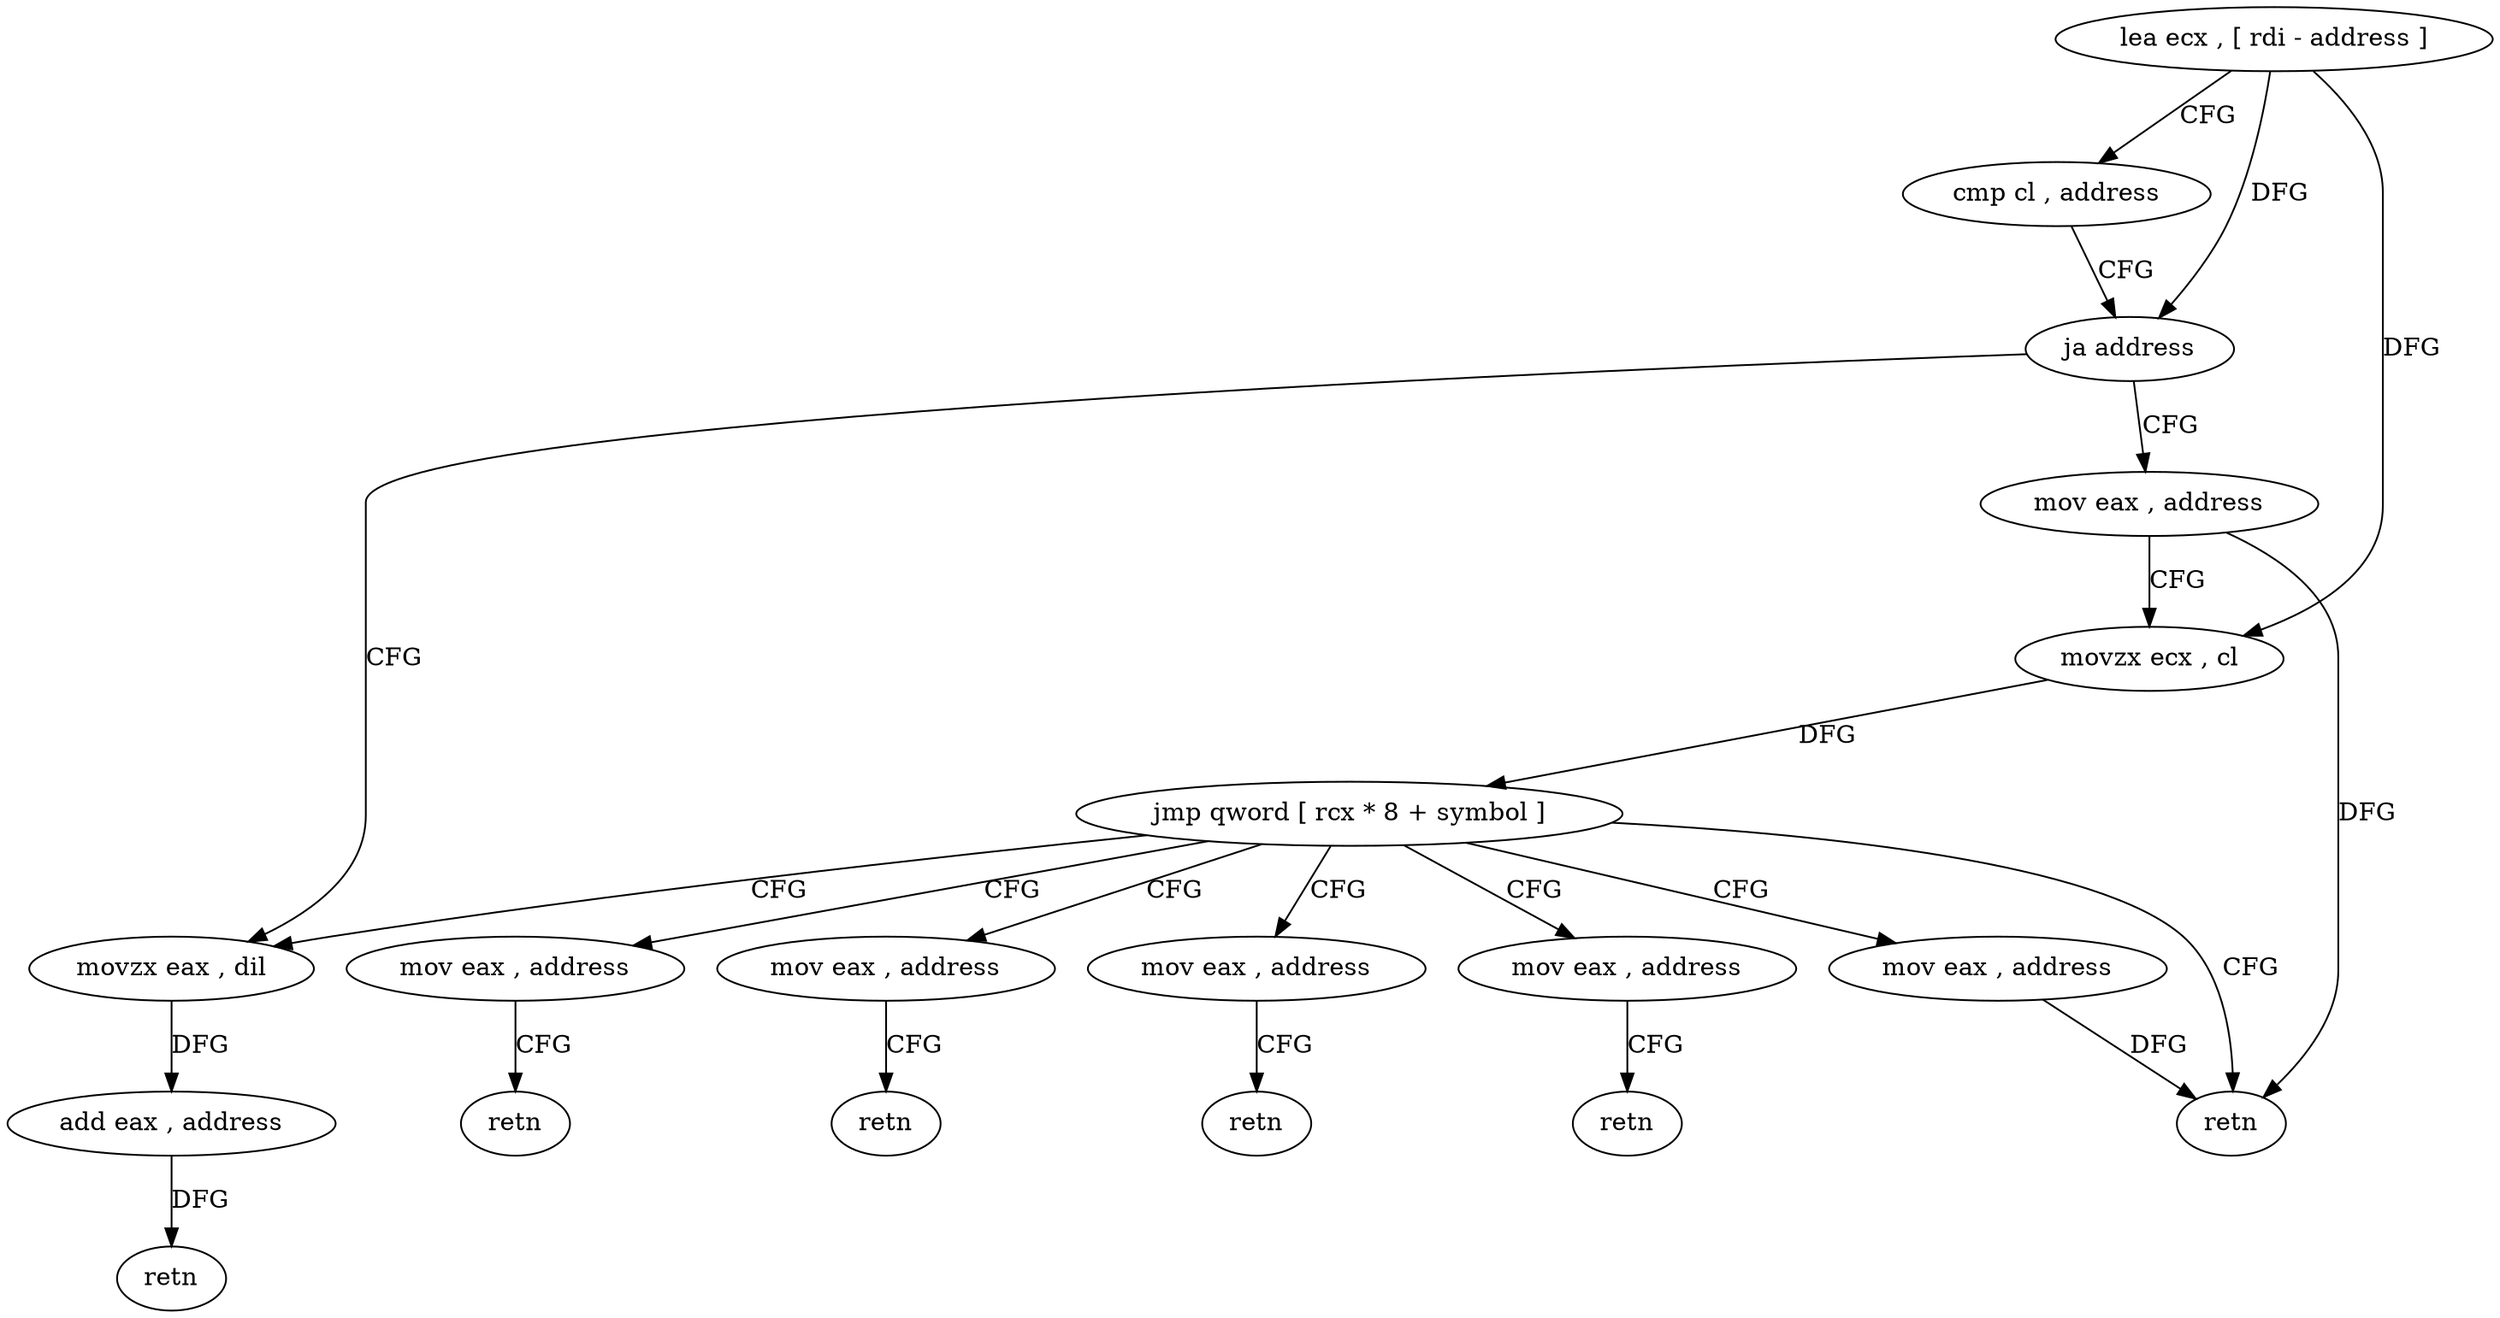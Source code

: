 digraph "func" {
"4200976" [label = "lea ecx , [ rdi - address ]" ]
"4200979" [label = "cmp cl , address" ]
"4200982" [label = "ja address" ]
"4201029" [label = "movzx eax , dil" ]
"4200984" [label = "mov eax , address" ]
"4201033" [label = "add eax , address" ]
"4201036" [label = "retn" ]
"4200989" [label = "movzx ecx , cl" ]
"4200992" [label = "jmp qword [ rcx * 8 + symbol ]" ]
"4200999" [label = "mov eax , address" ]
"4201005" [label = "mov eax , address" ]
"4201011" [label = "mov eax , address" ]
"4201017" [label = "mov eax , address" ]
"4201023" [label = "mov eax , address" ]
"4201028" [label = "retn" ]
"4201004" [label = "retn" ]
"4201010" [label = "retn" ]
"4201016" [label = "retn" ]
"4201022" [label = "retn" ]
"4200976" -> "4200979" [ label = "CFG" ]
"4200976" -> "4200982" [ label = "DFG" ]
"4200976" -> "4200989" [ label = "DFG" ]
"4200979" -> "4200982" [ label = "CFG" ]
"4200982" -> "4201029" [ label = "CFG" ]
"4200982" -> "4200984" [ label = "CFG" ]
"4201029" -> "4201033" [ label = "DFG" ]
"4200984" -> "4200989" [ label = "CFG" ]
"4200984" -> "4201028" [ label = "DFG" ]
"4201033" -> "4201036" [ label = "DFG" ]
"4200989" -> "4200992" [ label = "DFG" ]
"4200992" -> "4200999" [ label = "CFG" ]
"4200992" -> "4201005" [ label = "CFG" ]
"4200992" -> "4201011" [ label = "CFG" ]
"4200992" -> "4201017" [ label = "CFG" ]
"4200992" -> "4201023" [ label = "CFG" ]
"4200992" -> "4201028" [ label = "CFG" ]
"4200992" -> "4201029" [ label = "CFG" ]
"4200999" -> "4201004" [ label = "CFG" ]
"4201005" -> "4201010" [ label = "CFG" ]
"4201011" -> "4201016" [ label = "CFG" ]
"4201017" -> "4201022" [ label = "CFG" ]
"4201023" -> "4201028" [ label = "DFG" ]
}
